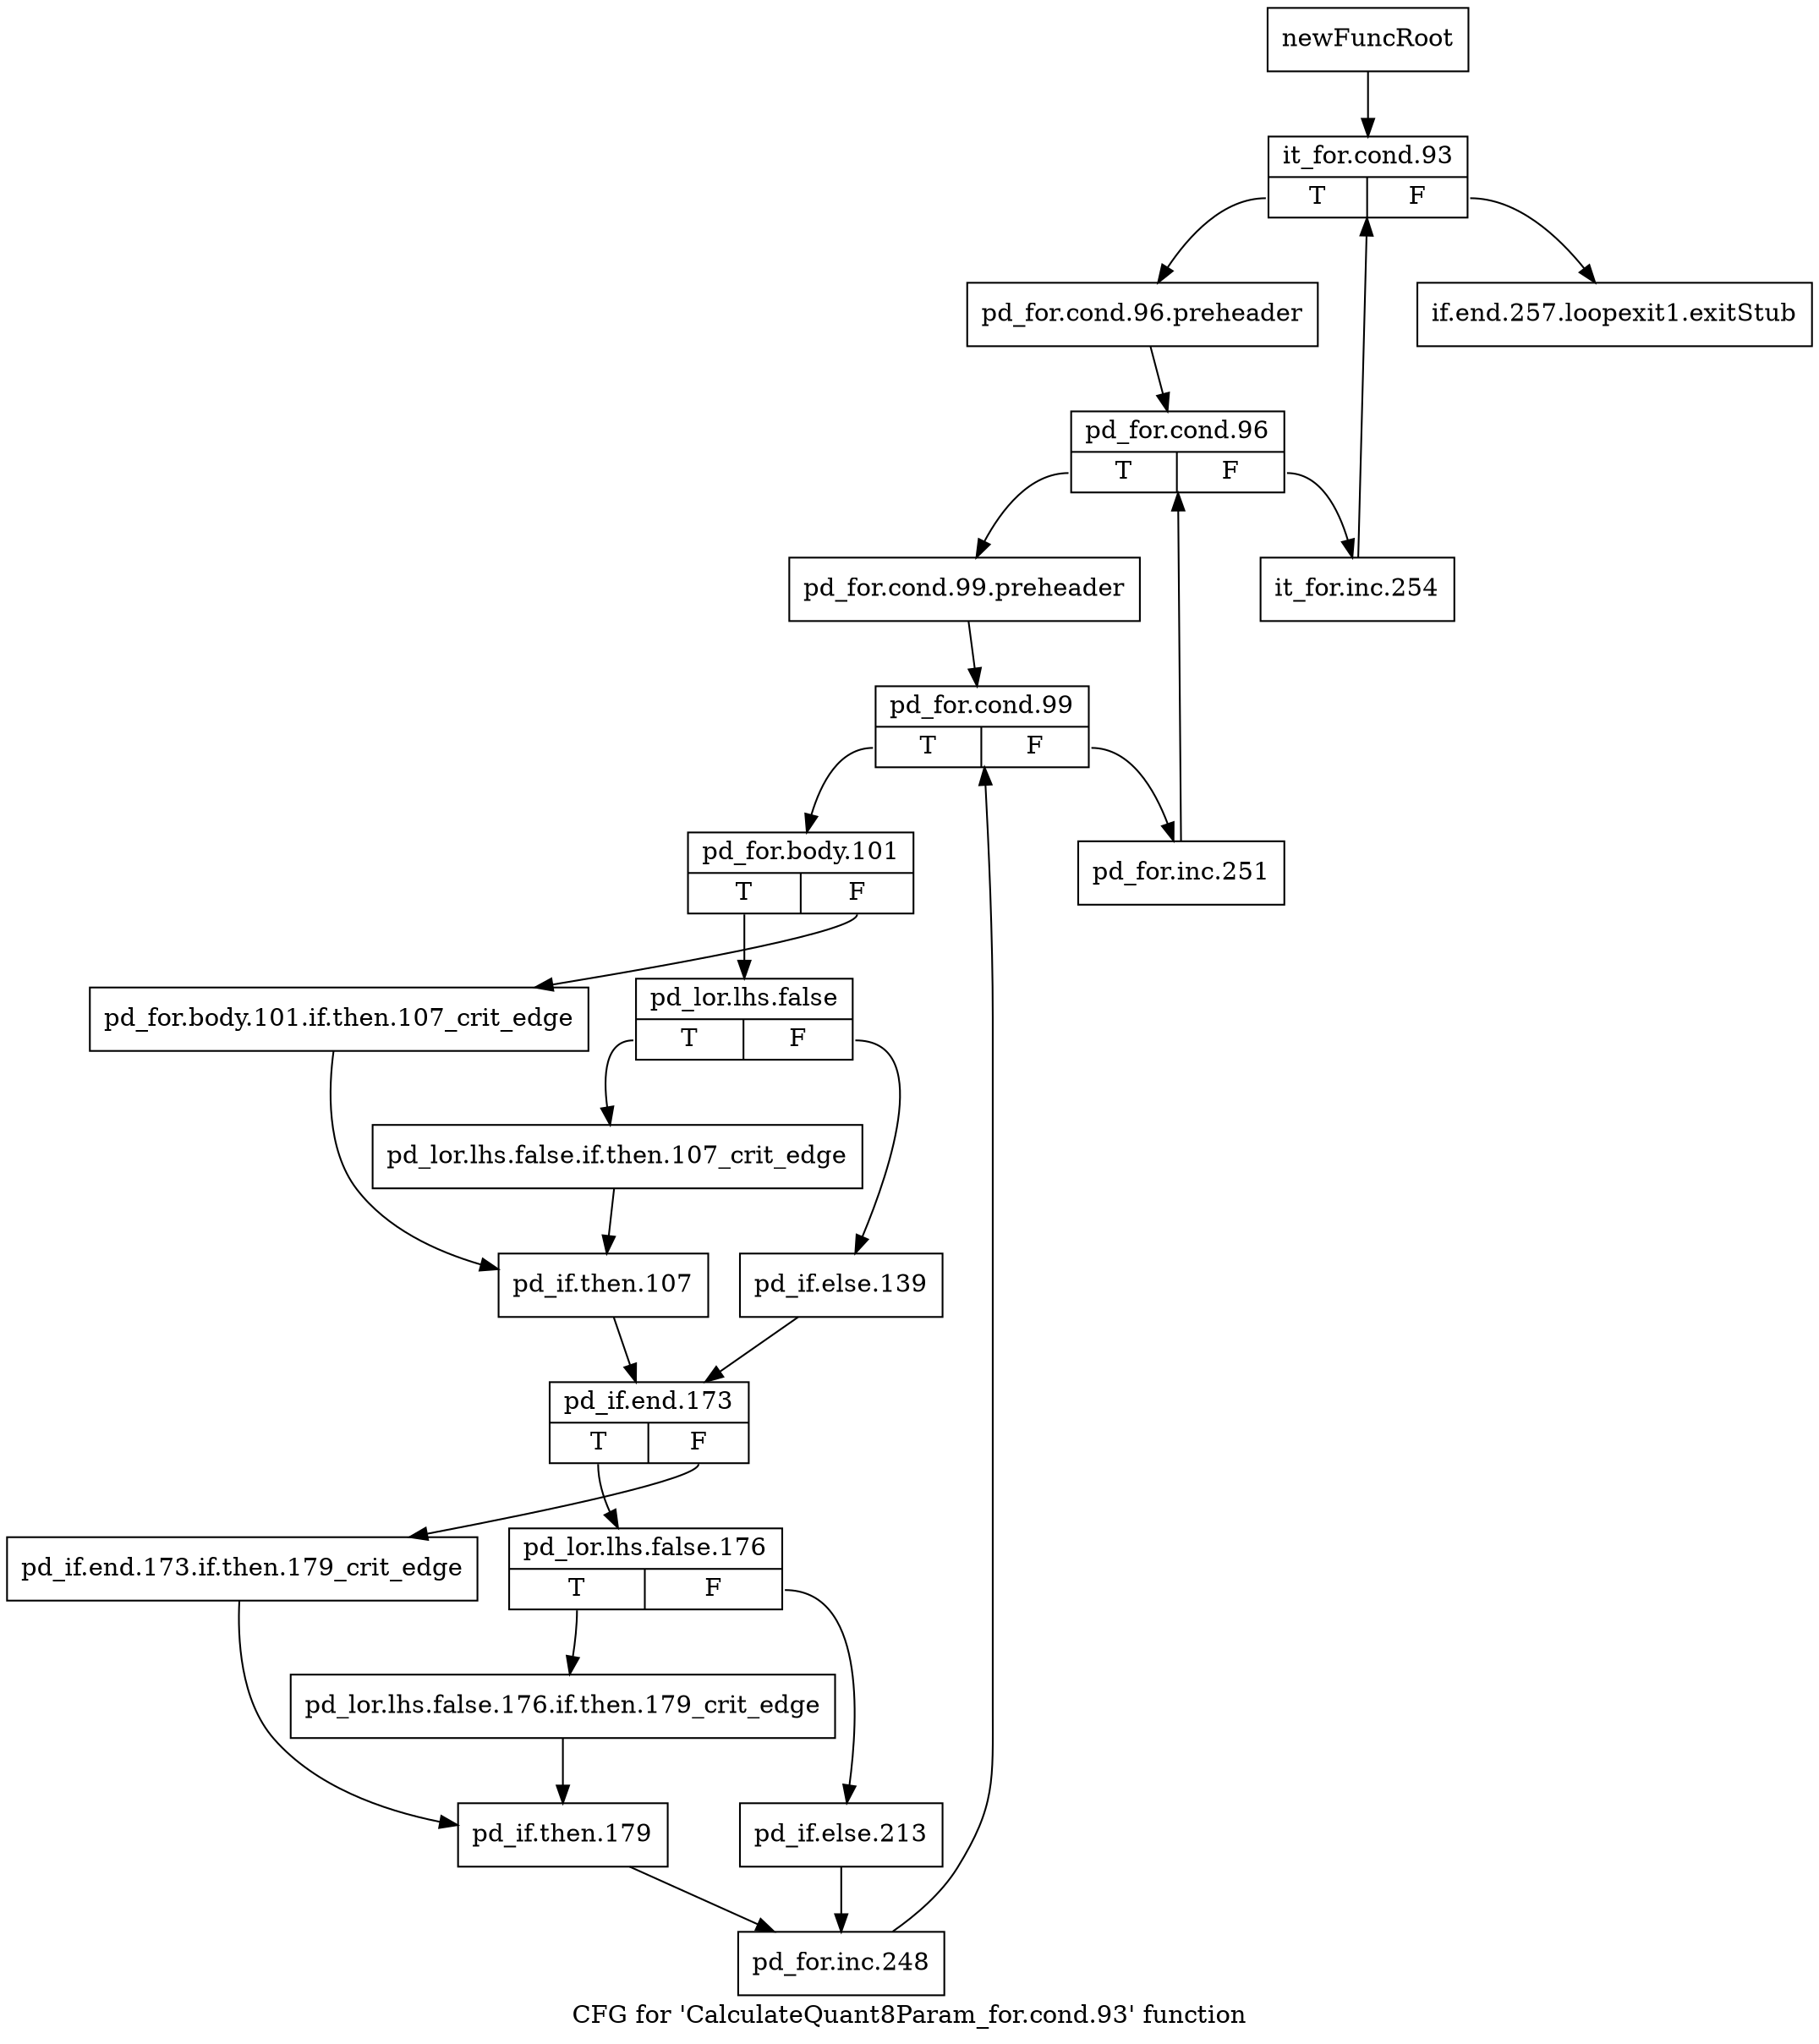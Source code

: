 digraph "CFG for 'CalculateQuant8Param_for.cond.93' function" {
	label="CFG for 'CalculateQuant8Param_for.cond.93' function";

	Node0x2a9da30 [shape=record,label="{newFuncRoot}"];
	Node0x2a9da30 -> Node0x2a9dad0;
	Node0x2a9da80 [shape=record,label="{if.end.257.loopexit1.exitStub}"];
	Node0x2a9dad0 [shape=record,label="{it_for.cond.93|{<s0>T|<s1>F}}"];
	Node0x2a9dad0:s0 -> Node0x2a9db20;
	Node0x2a9dad0:s1 -> Node0x2a9da80;
	Node0x2a9db20 [shape=record,label="{pd_for.cond.96.preheader}"];
	Node0x2a9db20 -> Node0x2a9db70;
	Node0x2a9db70 [shape=record,label="{pd_for.cond.96|{<s0>T|<s1>F}}"];
	Node0x2a9db70:s0 -> Node0x2a9dc10;
	Node0x2a9db70:s1 -> Node0x2a9dbc0;
	Node0x2a9dbc0 [shape=record,label="{it_for.inc.254}"];
	Node0x2a9dbc0 -> Node0x2a9dad0;
	Node0x2a9dc10 [shape=record,label="{pd_for.cond.99.preheader}"];
	Node0x2a9dc10 -> Node0x2a9dc60;
	Node0x2a9dc60 [shape=record,label="{pd_for.cond.99|{<s0>T|<s1>F}}"];
	Node0x2a9dc60:s0 -> Node0x2a9dd00;
	Node0x2a9dc60:s1 -> Node0x2a9dcb0;
	Node0x2a9dcb0 [shape=record,label="{pd_for.inc.251}"];
	Node0x2a9dcb0 -> Node0x2a9db70;
	Node0x2a9dd00 [shape=record,label="{pd_for.body.101|{<s0>T|<s1>F}}"];
	Node0x2a9dd00:s0 -> Node0x2a9dda0;
	Node0x2a9dd00:s1 -> Node0x2a9dd50;
	Node0x2a9dd50 [shape=record,label="{pd_for.body.101.if.then.107_crit_edge}"];
	Node0x2a9dd50 -> Node0x2a9de90;
	Node0x2a9dda0 [shape=record,label="{pd_lor.lhs.false|{<s0>T|<s1>F}}"];
	Node0x2a9dda0:s0 -> Node0x2a9de40;
	Node0x2a9dda0:s1 -> Node0x2a9ddf0;
	Node0x2a9ddf0 [shape=record,label="{pd_if.else.139}"];
	Node0x2a9ddf0 -> Node0x2a9dee0;
	Node0x2a9de40 [shape=record,label="{pd_lor.lhs.false.if.then.107_crit_edge}"];
	Node0x2a9de40 -> Node0x2a9de90;
	Node0x2a9de90 [shape=record,label="{pd_if.then.107}"];
	Node0x2a9de90 -> Node0x2a9dee0;
	Node0x2a9dee0 [shape=record,label="{pd_if.end.173|{<s0>T|<s1>F}}"];
	Node0x2a9dee0:s0 -> Node0x2a9df80;
	Node0x2a9dee0:s1 -> Node0x2a9df30;
	Node0x2a9df30 [shape=record,label="{pd_if.end.173.if.then.179_crit_edge}"];
	Node0x2a9df30 -> Node0x2a9e070;
	Node0x2a9df80 [shape=record,label="{pd_lor.lhs.false.176|{<s0>T|<s1>F}}"];
	Node0x2a9df80:s0 -> Node0x2a9e020;
	Node0x2a9df80:s1 -> Node0x2a9dfd0;
	Node0x2a9dfd0 [shape=record,label="{pd_if.else.213}"];
	Node0x2a9dfd0 -> Node0x2a9e0c0;
	Node0x2a9e020 [shape=record,label="{pd_lor.lhs.false.176.if.then.179_crit_edge}"];
	Node0x2a9e020 -> Node0x2a9e070;
	Node0x2a9e070 [shape=record,label="{pd_if.then.179}"];
	Node0x2a9e070 -> Node0x2a9e0c0;
	Node0x2a9e0c0 [shape=record,label="{pd_for.inc.248}"];
	Node0x2a9e0c0 -> Node0x2a9dc60;
}
